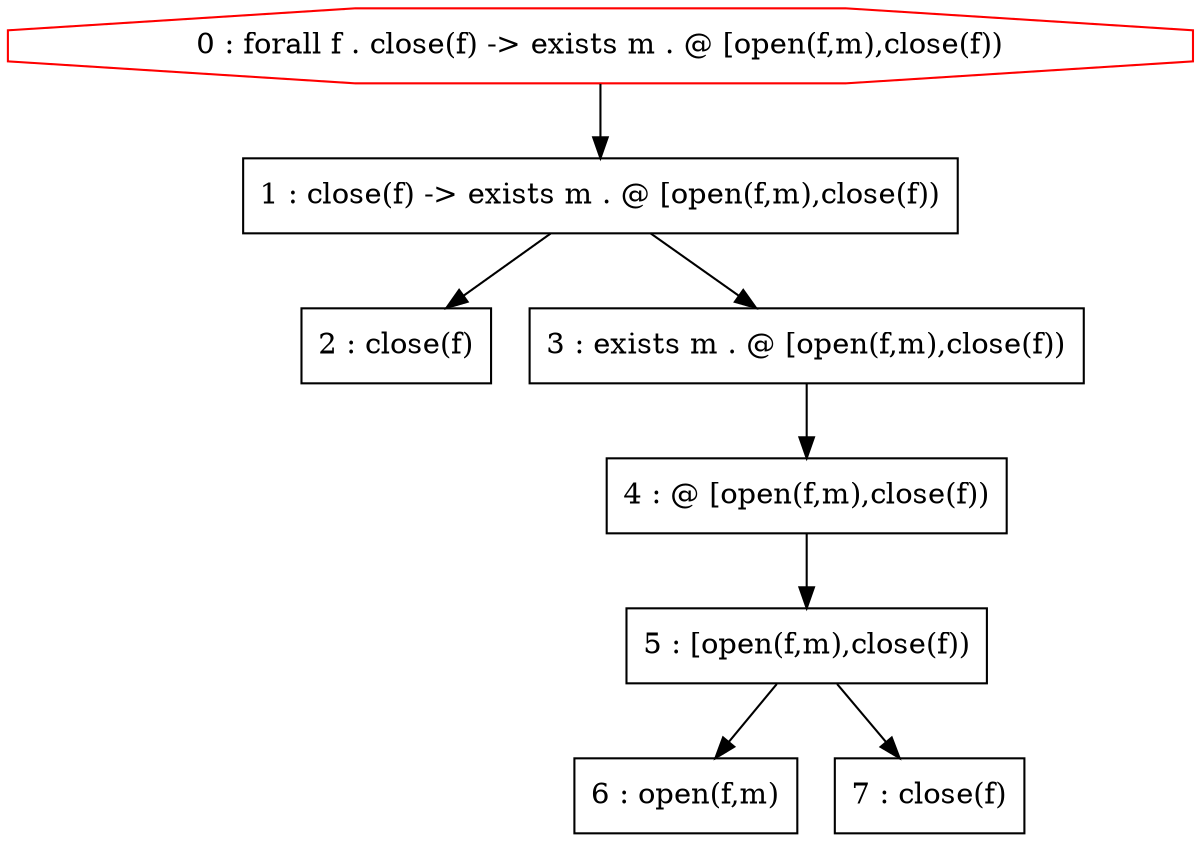 digraph G {
  0 [shape=octagon, color=red, label="0 : forall f . close(f) -> exists m . @ [open(f,m),close(f))"]
  1 [shape=box, label="1 : close(f) -> exists m . @ [open(f,m),close(f))"]
  2 [shape=box, label="2 : close(f)"]
  3 [shape=box, label="3 : exists m . @ [open(f,m),close(f))"]
  4 [shape=box, label="4 : @ [open(f,m),close(f))"]
  5 [shape=box, label="5 : [open(f,m),close(f))"]
  6 [shape=box, label="6 : open(f,m)"]
  7 [shape=box, label="7 : close(f)"]
  5 -> 6
  5 -> 7
  4 -> 5
  3 -> 4
  1 -> 2
  1 -> 3
  0 -> 1
}
